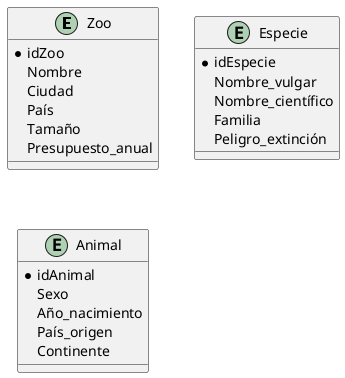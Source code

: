 @startuml Zoo
entity Zoo {
  * idZoo
  Nombre
  Ciudad
  País
  Tamaño
  Presupuesto_anual
}

entity Especie {
  * idEspecie
  Nombre_vulgar
  Nombre_científico
  Familia
  Peligro_extinción
}

entity Animal {
  * idAnimal
  Sexo
  Año_nacimiento
  País_origen
  Continente
}
@enduml

